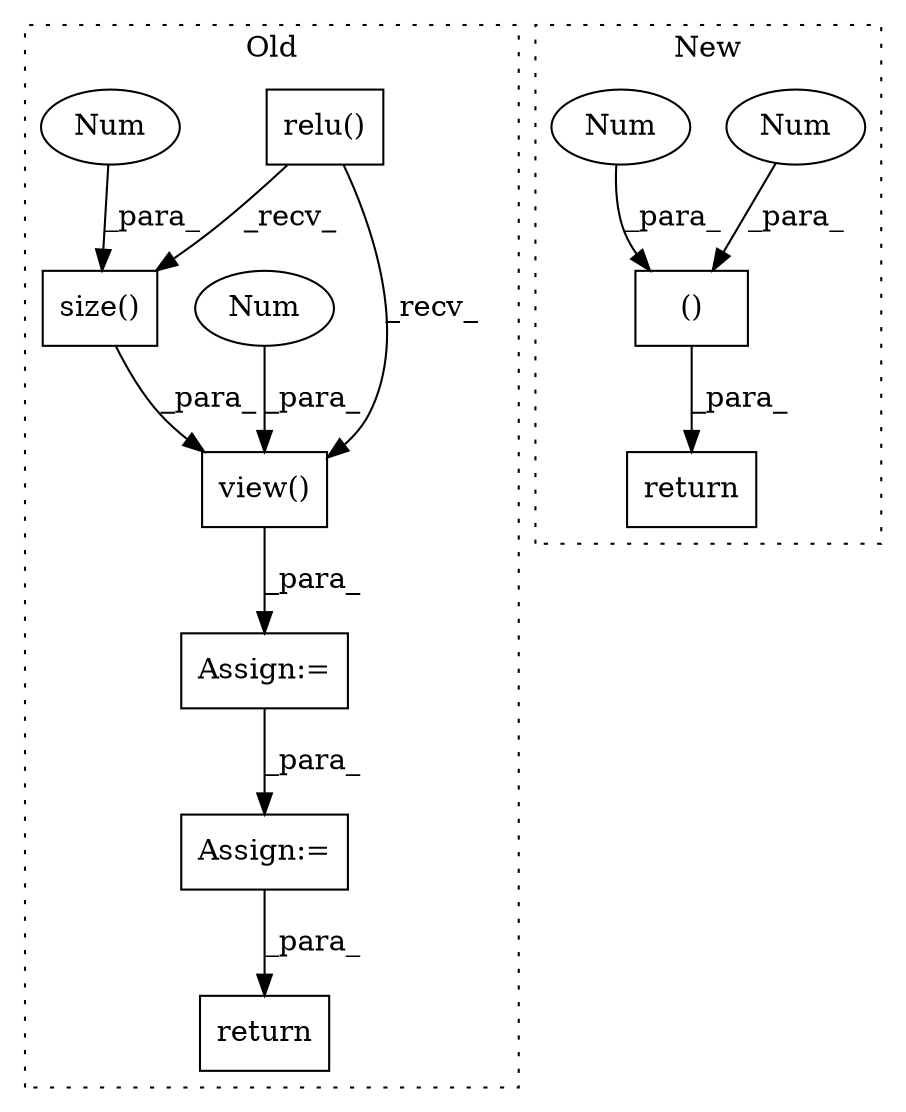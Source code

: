 digraph G {
subgraph cluster0 {
1 [label="relu()" a="75" s="2757,2789" l="7,1" shape="box"];
3 [label="Assign:=" a="68" s="2939" l="3" shape="box"];
4 [label="return" a="93" s="2967" l="7" shape="box"];
6 [label="view()" a="75" s="2902,2926" l="9,1" shape="box"];
7 [label="Num" a="76" s="2924" l="2" shape="ellipse"];
8 [label="size()" a="75" s="2911,2921" l="9,1" shape="box"];
9 [label="Num" a="76" s="2920" l="1" shape="ellipse"];
12 [label="Assign:=" a="68" s="2899" l="3" shape="box"];
label = "Old";
style="dotted";
}
subgraph cluster1 {
2 [label="()" a="54" s="3986" l="3" shape="box"];
5 [label="return" a="93" s="4063" l="7" shape="box"];
10 [label="Num" a="76" s="3985" l="1" shape="ellipse"];
11 [label="Num" a="76" s="3988" l="1" shape="ellipse"];
label = "New";
style="dotted";
}
1 -> 8 [label="_recv_"];
1 -> 6 [label="_recv_"];
2 -> 5 [label="_para_"];
3 -> 4 [label="_para_"];
6 -> 12 [label="_para_"];
7 -> 6 [label="_para_"];
8 -> 6 [label="_para_"];
9 -> 8 [label="_para_"];
10 -> 2 [label="_para_"];
11 -> 2 [label="_para_"];
12 -> 3 [label="_para_"];
}